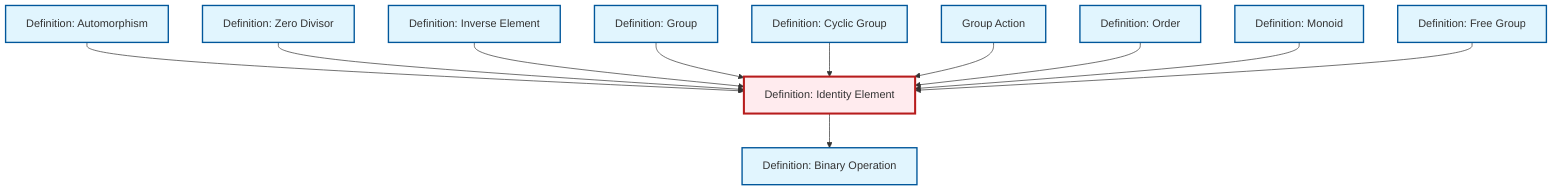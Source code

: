 graph TD
    classDef definition fill:#e1f5fe,stroke:#01579b,stroke-width:2px
    classDef theorem fill:#f3e5f5,stroke:#4a148c,stroke-width:2px
    classDef axiom fill:#fff3e0,stroke:#e65100,stroke-width:2px
    classDef example fill:#e8f5e9,stroke:#1b5e20,stroke-width:2px
    classDef current fill:#ffebee,stroke:#b71c1c,stroke-width:3px
    def-inverse-element["Definition: Inverse Element"]:::definition
    def-group["Definition: Group"]:::definition
    def-monoid["Definition: Monoid"]:::definition
    def-automorphism["Definition: Automorphism"]:::definition
    def-cyclic-group["Definition: Cyclic Group"]:::definition
    def-order["Definition: Order"]:::definition
    def-identity-element["Definition: Identity Element"]:::definition
    def-zero-divisor["Definition: Zero Divisor"]:::definition
    def-group-action["Group Action"]:::definition
    def-binary-operation["Definition: Binary Operation"]:::definition
    def-free-group["Definition: Free Group"]:::definition
    def-automorphism --> def-identity-element
    def-zero-divisor --> def-identity-element
    def-inverse-element --> def-identity-element
    def-group --> def-identity-element
    def-cyclic-group --> def-identity-element
    def-group-action --> def-identity-element
    def-order --> def-identity-element
    def-identity-element --> def-binary-operation
    def-monoid --> def-identity-element
    def-free-group --> def-identity-element
    class def-identity-element current